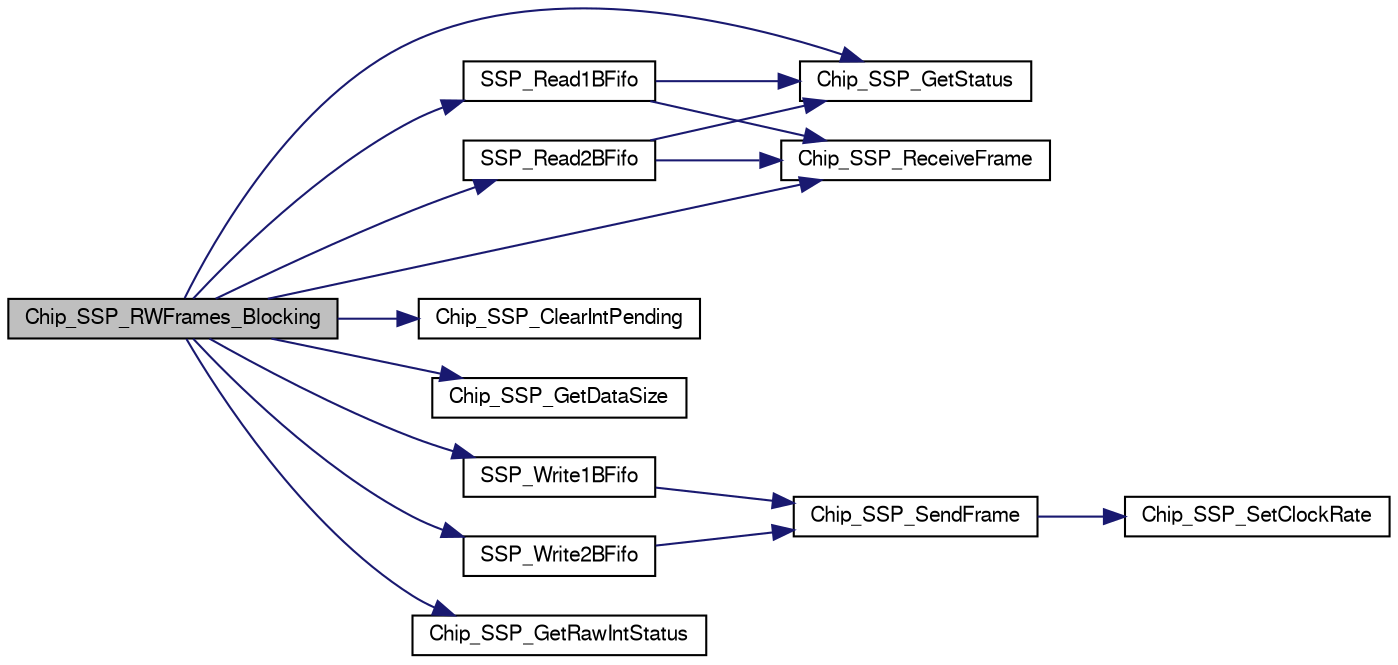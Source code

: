 digraph "Chip_SSP_RWFrames_Blocking"
{
  edge [fontname="FreeSans",fontsize="10",labelfontname="FreeSans",labelfontsize="10"];
  node [fontname="FreeSans",fontsize="10",shape=record];
  rankdir="LR";
  Node1 [label="Chip_SSP_RWFrames_Blocking",height=0.2,width=0.4,color="black", fillcolor="grey75", style="filled", fontcolor="black"];
  Node1 -> Node2 [color="midnightblue",fontsize="10",style="solid"];
  Node2 [label="Chip_SSP_GetStatus",height=0.2,width=0.4,color="black", fillcolor="white", style="filled",URL="$group__SSP__17XX__40XX.html#ga82dd278bcdbd80eaacc43abc211a970f",tooltip="Get the current status of SSP controller. "];
  Node1 -> Node3 [color="midnightblue",fontsize="10",style="solid"];
  Node3 [label="Chip_SSP_ReceiveFrame",height=0.2,width=0.4,color="black", fillcolor="white", style="filled",URL="$group__SSP__17XX__40XX.html#ga7da053acf90aff24ca59bdf673207aac",tooltip="Get received SSP data. "];
  Node1 -> Node4 [color="midnightblue",fontsize="10",style="solid"];
  Node4 [label="Chip_SSP_ClearIntPending",height=0.2,width=0.4,color="black", fillcolor="white", style="filled",URL="$group__SSP__17XX__40XX.html#ga5fe8047a36b3055251cff755d339ca4a",tooltip="Clear the corresponding interrupt condition(s) in the SSP controller. "];
  Node1 -> Node5 [color="midnightblue",fontsize="10",style="solid"];
  Node5 [label="Chip_SSP_GetDataSize",height=0.2,width=0.4,color="black", fillcolor="white", style="filled",URL="$group__SSP__17XX__40XX.html#ga421d39f6094d0f335e5acbc3dd5f0b09",tooltip="Get the number of bits transferred in each frame. "];
  Node1 -> Node6 [color="midnightblue",fontsize="10",style="solid"];
  Node6 [label="SSP_Write2BFifo",height=0.2,width=0.4,color="black", fillcolor="white", style="filled",URL="$ssp__17xx__40xx_8c.html#a9c98fc8b1dcf42da02317388972abc5b"];
  Node6 -> Node7 [color="midnightblue",fontsize="10",style="solid"];
  Node7 [label="Chip_SSP_SendFrame",height=0.2,width=0.4,color="black", fillcolor="white", style="filled",URL="$group__SSP__17XX__40XX.html#gab01849b80cad7f46924a04346560006c",tooltip="Send SSP 16-bit data. "];
  Node7 -> Node8 [color="midnightblue",fontsize="10",style="solid"];
  Node8 [label="Chip_SSP_SetClockRate",height=0.2,width=0.4,color="black", fillcolor="white", style="filled",URL="$group__SSP__17XX__40XX.html#ga49832a18e0618a82afd66caa6f868445",tooltip="Set up output clocks per bit for SSP bus. "];
  Node1 -> Node9 [color="midnightblue",fontsize="10",style="solid"];
  Node9 [label="Chip_SSP_GetRawIntStatus",height=0.2,width=0.4,color="black", fillcolor="white", style="filled",URL="$group__SSP__17XX__40XX.html#ga0cc48f6c5bea491f2965b5b6fd0dcf69",tooltip="Get the raw interrupt status. "];
  Node1 -> Node10 [color="midnightblue",fontsize="10",style="solid"];
  Node10 [label="SSP_Read2BFifo",height=0.2,width=0.4,color="black", fillcolor="white", style="filled",URL="$ssp__17xx__40xx_8c.html#aa291d1079d31fe085aa86b70aa21157d"];
  Node10 -> Node2 [color="midnightblue",fontsize="10",style="solid"];
  Node10 -> Node3 [color="midnightblue",fontsize="10",style="solid"];
  Node1 -> Node11 [color="midnightblue",fontsize="10",style="solid"];
  Node11 [label="SSP_Write1BFifo",height=0.2,width=0.4,color="black", fillcolor="white", style="filled",URL="$ssp__17xx__40xx_8c.html#a71e1884ac83b1945523e96f19674efcd"];
  Node11 -> Node7 [color="midnightblue",fontsize="10",style="solid"];
  Node1 -> Node12 [color="midnightblue",fontsize="10",style="solid"];
  Node12 [label="SSP_Read1BFifo",height=0.2,width=0.4,color="black", fillcolor="white", style="filled",URL="$ssp__17xx__40xx_8c.html#aca75d71df356e4e04cbcbeadf96c52c6"];
  Node12 -> Node2 [color="midnightblue",fontsize="10",style="solid"];
  Node12 -> Node3 [color="midnightblue",fontsize="10",style="solid"];
}
